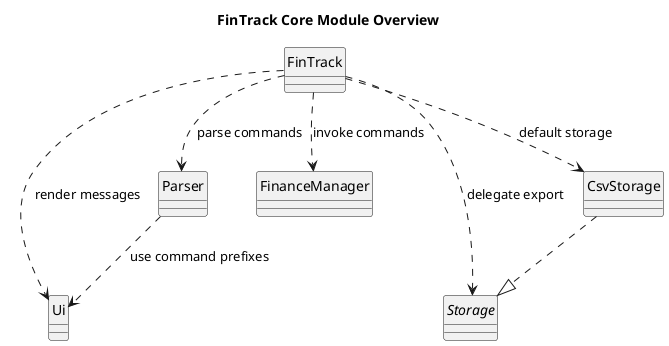 @startuml
  hide circle
  skinparam classAttributeIconSize 0
  top to bottom direction
  title FinTrack Core Module Overview

  class FinTrack
  class Ui
  class Parser
  class FinanceManager
  interface Storage
  FinTrack ..> FinanceManager : invoke commands
  FinTrack ..> Parser : parse commands
  FinTrack ..> Ui : render messages
  FinTrack ..> Storage : delegate export
  CsvStorage ..|> Storage
  FinTrack ..> CsvStorage : default storage
  Parser ..> Ui : use command prefixes

  @enduml